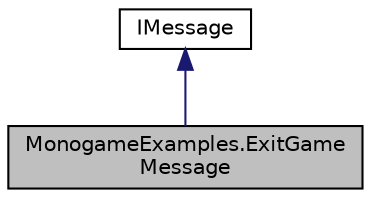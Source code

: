 digraph "MonogameExamples.ExitGameMessage"
{
 // LATEX_PDF_SIZE
  edge [fontname="Helvetica",fontsize="10",labelfontname="Helvetica",labelfontsize="10"];
  node [fontname="Helvetica",fontsize="10",shape=record];
  Node1 [label="MonogameExamples.ExitGame\lMessage",height=0.2,width=0.4,color="black", fillcolor="grey75", style="filled", fontcolor="black",tooltip="Represents a message that indicates the game should exit. Implements the IMessage interface for use w..."];
  Node2 -> Node1 [dir="back",color="midnightblue",fontsize="10",style="solid",fontname="Helvetica"];
  Node2 [label="IMessage",height=0.2,width=0.4,color="black", fillcolor="white", style="filled",URL="$interfaceMonogameExamples_1_1IMessage.html",tooltip="Represents a message that can be published and subscribed to."];
}
